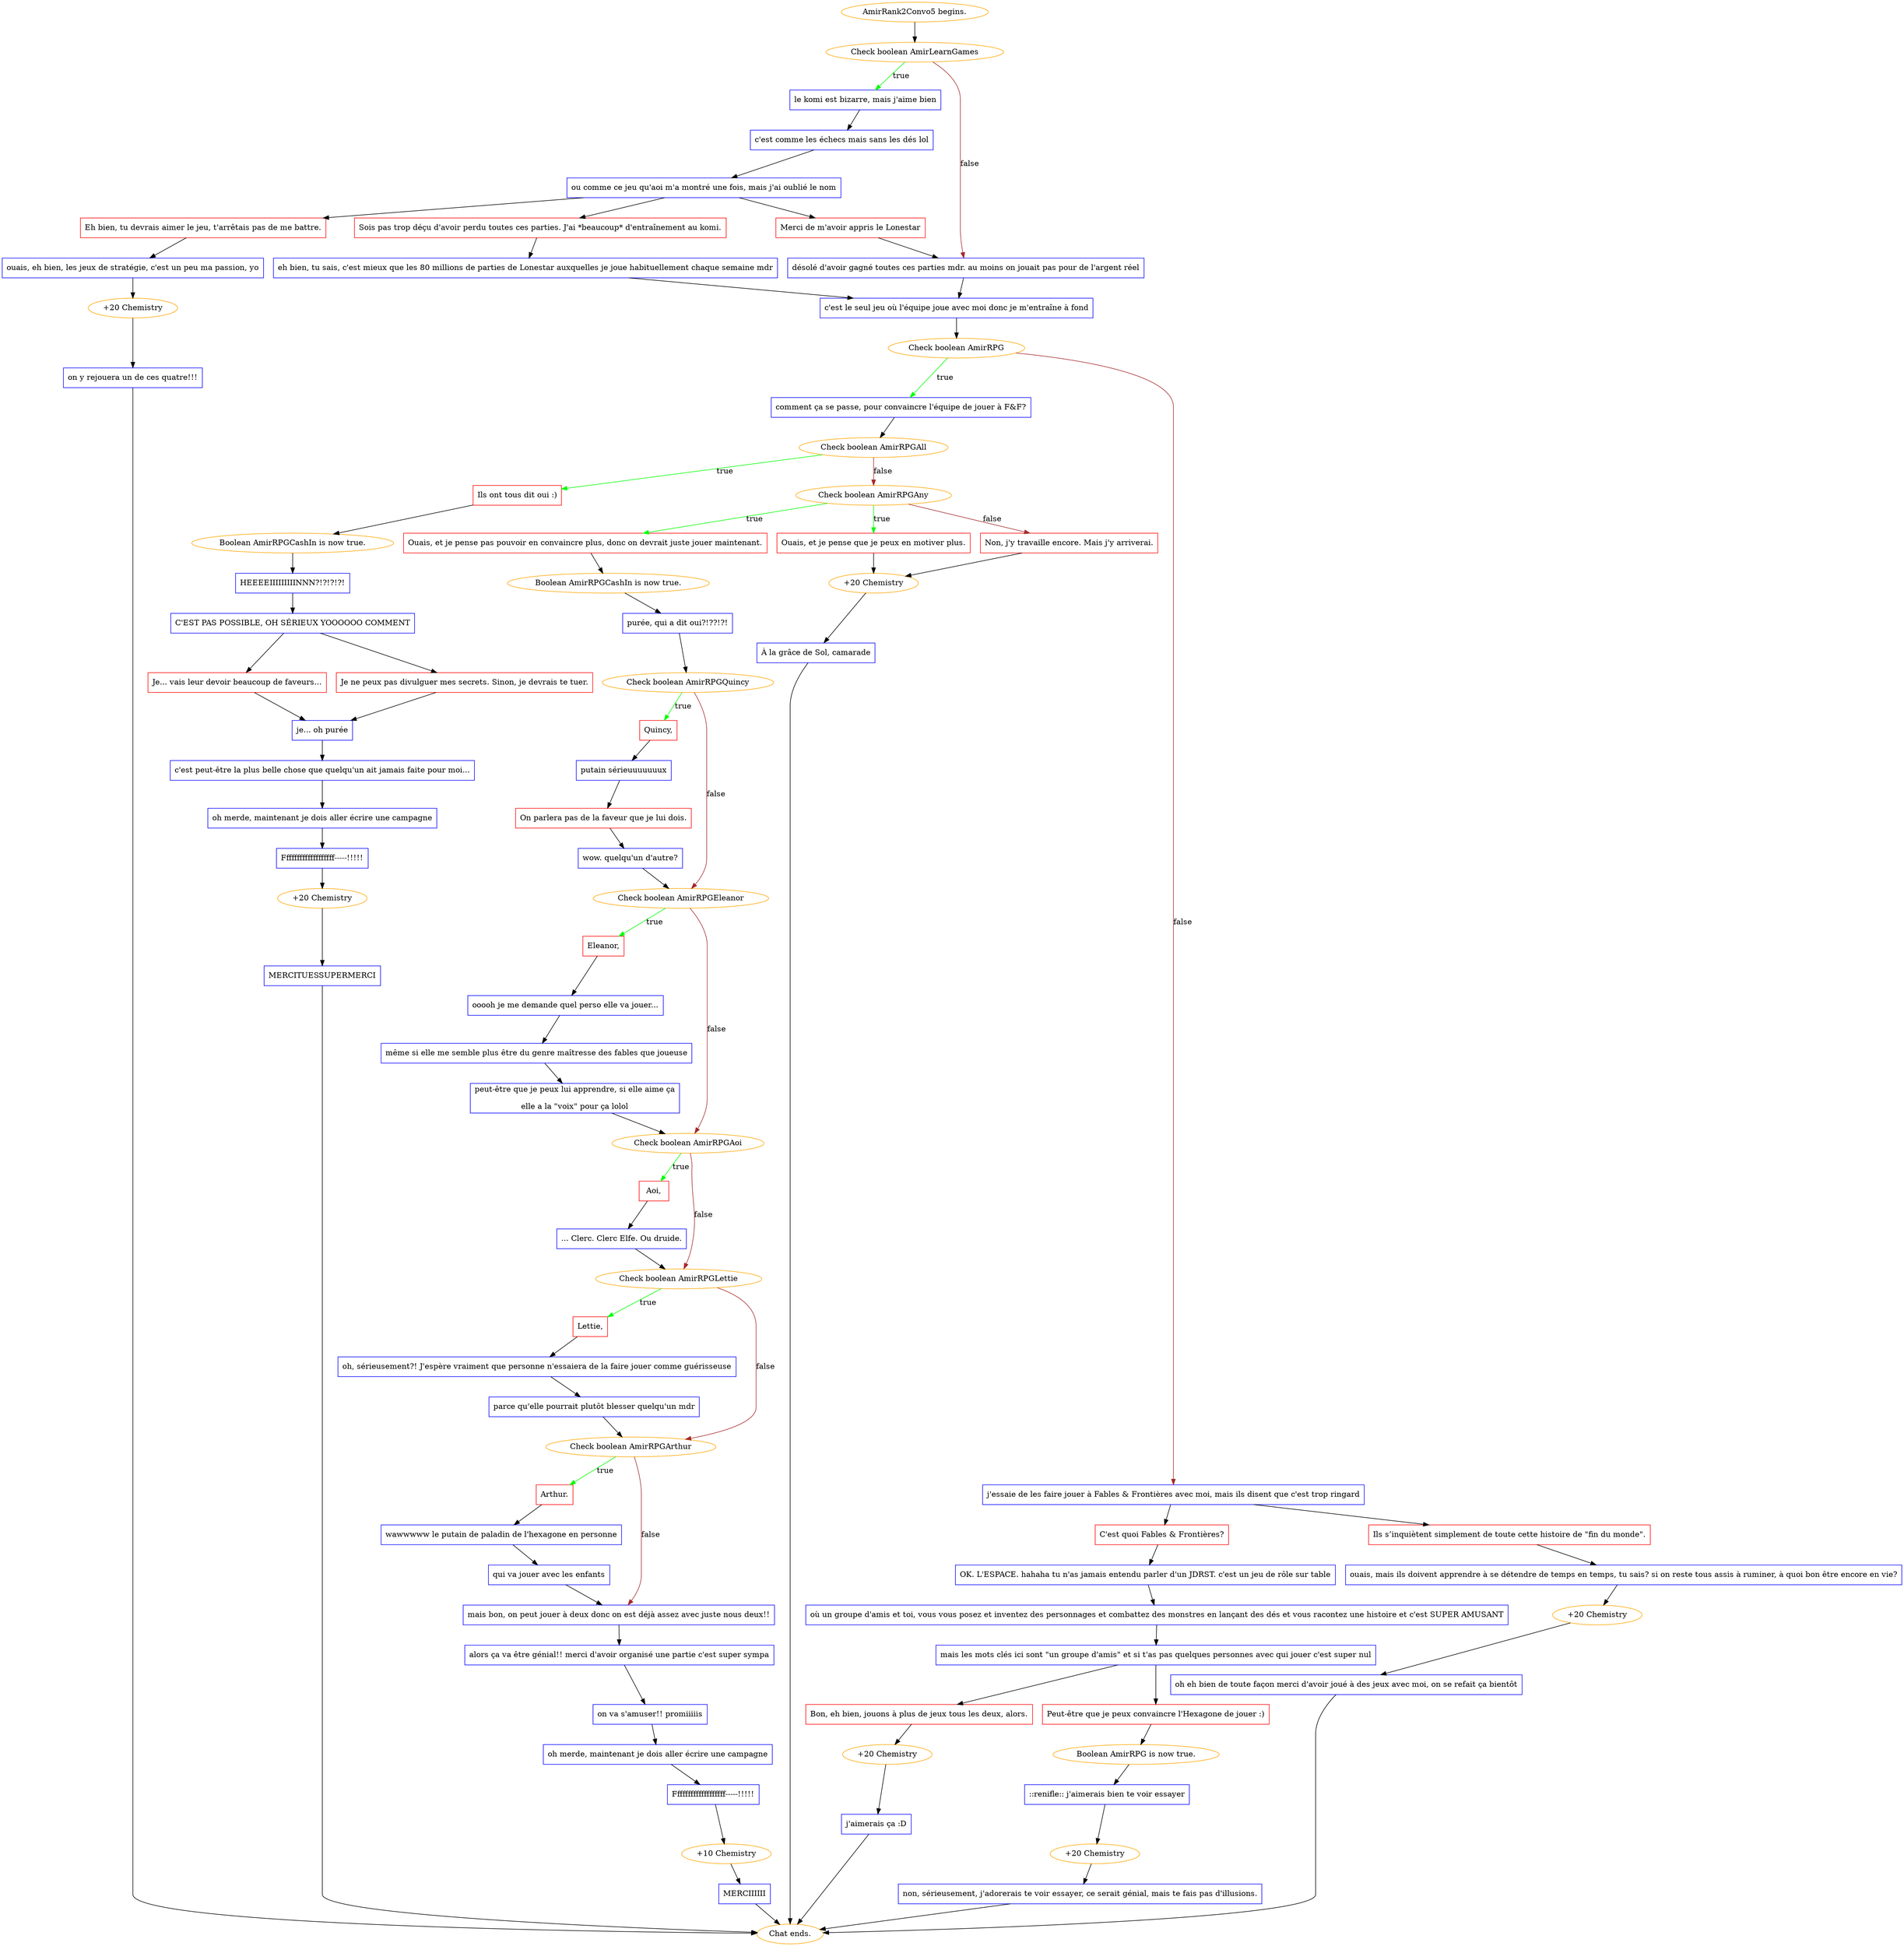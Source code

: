 digraph {
	"AmirRank2Convo5 begins." [color=orange];
		"AmirRank2Convo5 begins." -> j3678822547;
	j3678822547 [label="Check boolean AmirLearnGames",color=orange];
		j3678822547 -> j15284223 [label=true,color=green];
		j3678822547 -> j1854405604 [label=false,color=brown];
	j15284223 [label="le komi est bizarre, mais j'aime bien",shape=box,color=blue];
		j15284223 -> j1044828531;
	j1854405604 [label="désolé d'avoir gagné toutes ces parties mdr. au moins on jouait pas pour de l'argent réel",shape=box,color=blue];
		j1854405604 -> j835655844;
	j1044828531 [label="c'est comme les échecs mais sans les dés lol",shape=box,color=blue];
		j1044828531 -> j622575777;
	j835655844 [label="c'est le seul jeu où l'équipe joue avec moi donc je m'entraîne à fond",shape=box,color=blue];
		j835655844 -> j2492429166;
	j622575777 [label="ou comme ce jeu qu'aoi m'a montré une fois, mais j'ai oublié le nom",shape=box,color=blue];
		j622575777 -> j832548847;
		j622575777 -> j2091251519;
		j622575777 -> j1078179526;
	j2492429166 [label="Check boolean AmirRPG",color=orange];
		j2492429166 -> j1552802567 [label=true,color=green];
		j2492429166 -> j2122929372 [label=false,color=brown];
	j832548847 [label="Eh bien, tu devrais aimer le jeu, t'arrêtais pas de me battre.",shape=box,color=red];
		j832548847 -> j654574607;
	j2091251519 [label="Sois pas trop déçu d'avoir perdu toutes ces parties. J'ai *beaucoup* d'entraînement au komi.",shape=box,color=red];
		j2091251519 -> j322763059;
	j1078179526 [label="Merci de m'avoir appris le Lonestar",shape=box,color=red];
		j1078179526 -> j1854405604;
	j1552802567 [label="comment ça se passe, pour convaincre l'équipe de jouer à F&F?",shape=box,color=blue];
		j1552802567 -> j332737445;
	j2122929372 [label="j'essaie de les faire jouer à Fables & Frontières avec moi, mais ils disent que c'est trop ringard",shape=box,color=blue];
		j2122929372 -> j2121318547;
		j2122929372 -> j4045614078;
	j654574607 [label="ouais, eh bien, les jeux de stratégie, c'est un peu ma passion, yo",shape=box,color=blue];
		j654574607 -> j3065211647;
	j322763059 [label="eh bien, tu sais, c'est mieux que les 80 millions de parties de Lonestar auxquelles je joue habituellement chaque semaine mdr",shape=box,color=blue];
		j322763059 -> j835655844;
	j332737445 [label="Check boolean AmirRPGAll",color=orange];
		j332737445 -> j1900719181 [label=true,color=green];
		j332737445 -> j3665459778 [label=false,color=brown];
	j2121318547 [label="C'est quoi Fables & Frontières?",shape=box,color=red];
		j2121318547 -> j1612764210;
	j4045614078 [label="Ils s’inquiètent simplement de toute cette histoire de \"fin du monde\".",shape=box,color=red];
		j4045614078 -> j33292345;
	j3065211647 [label="+20 Chemistry",color=orange];
		j3065211647 -> j1452714165;
	j1900719181 [label="Ils ont tous dit oui :)",shape=box,color=red];
		j1900719181 -> j2331796606;
	j3665459778 [label="Check boolean AmirRPGAny",color=orange];
		j3665459778 -> j62875597 [label=true,color=green];
		j3665459778 -> j3454559597 [label=true,color=green];
		j3665459778 -> j2168059266 [label=false,color=brown];
	j1612764210 [label="OK. L'ESPACE. hahaha tu n'as jamais entendu parler d'un JDRST. c'est un jeu de rôle sur table",shape=box,color=blue];
		j1612764210 -> j2882161244;
	j33292345 [label="ouais, mais ils doivent apprendre à se détendre de temps en temps, tu sais? si on reste tous assis à ruminer, à quoi bon être encore en vie?",shape=box,color=blue];
		j33292345 -> j1023023038;
	j1452714165 [label="on y rejouera un de ces quatre!!!",shape=box,color=blue];
		j1452714165 -> "Chat ends.";
	j2331796606 [label="Boolean AmirRPGCashIn is now true.",color=orange];
		j2331796606 -> j1359192174;
	j62875597 [label="Ouais, et je pense pas pouvoir en convaincre plus, donc on devrait juste jouer maintenant.",shape=box,color=red];
		j62875597 -> j2820551243;
	j3454559597 [label="Ouais, et je pense que je peux en motiver plus.",shape=box,color=red];
		j3454559597 -> j852437476;
	j2168059266 [label="Non, j'y travaille encore. Mais j'y arriverai.",shape=box,color=red];
		j2168059266 -> j852437476;
	j2882161244 [label="où un groupe d'amis et toi, vous vous posez et inventez des personnages et combattez des monstres en lançant des dés et vous racontez une histoire et c'est SUPER AMUSANT",shape=box,color=blue];
		j2882161244 -> j2304764093;
	j1023023038 [label="+20 Chemistry",color=orange];
		j1023023038 -> j4290242677;
	"Chat ends." [color=orange];
	j1359192174 [label="HEEEEIIIIIIIIINNN?!?!?!?!",shape=box,color=blue];
		j1359192174 -> j1120166539;
	j2820551243 [label="Boolean AmirRPGCashIn is now true.",color=orange];
		j2820551243 -> j3792908605;
	j852437476 [label="+20 Chemistry",color=orange];
		j852437476 -> j2857368318;
	j2304764093 [label="mais les mots clés ici sont \"un groupe d'amis\" et si t'as pas quelques personnes avec qui jouer c'est super nul",shape=box,color=blue];
		j2304764093 -> j3913339564;
		j2304764093 -> j784128516;
	j4290242677 [label="oh eh bien de toute façon merci d'avoir joué à des jeux avec moi, on se refait ça bientôt",shape=box,color=blue];
		j4290242677 -> "Chat ends.";
	j1120166539 [label="C'EST PAS POSSIBLE, OH SÉRIEUX YOOOOOO COMMENT",shape=box,color=blue];
		j1120166539 -> j43495756;
		j1120166539 -> j1569496659;
	j3792908605 [label="purée, qui a dit oui?!??!?!",shape=box,color=blue];
		j3792908605 -> j3139148561;
	j2857368318 [label="À la grâce de Sol, camarade",shape=box,color=blue];
		j2857368318 -> "Chat ends.";
	j3913339564 [label="Bon, eh bien, jouons à plus de jeux tous les deux, alors.",shape=box,color=red];
		j3913339564 -> j904620985;
	j784128516 [label="Peut-être que je peux convaincre l'Hexagone de jouer :)",shape=box,color=red];
		j784128516 -> j1384738601;
	j43495756 [label="Je... vais leur devoir beaucoup de faveurs...",shape=box,color=red];
		j43495756 -> j4055793737;
	j1569496659 [label="Je ne peux pas divulguer mes secrets. Sinon, je devrais te tuer.",shape=box,color=red];
		j1569496659 -> j4055793737;
	j3139148561 [label="Check boolean AmirRPGQuincy",color=orange];
		j3139148561 -> j3122519269 [label=true,color=green];
		j3139148561 -> j4006628925 [label=false,color=brown];
	j904620985 [label="+20 Chemistry",color=orange];
		j904620985 -> j120147916;
	j1384738601 [label="Boolean AmirRPG is now true.",color=orange];
		j1384738601 -> j4095601467;
	j4055793737 [label="je... oh purée",shape=box,color=blue];
		j4055793737 -> j1169530774;
	j3122519269 [label="Quincy,",shape=box,color=red];
		j3122519269 -> j1026442422;
	j4006628925 [label="Check boolean AmirRPGEleanor",color=orange];
		j4006628925 -> j1733620378 [label=true,color=green];
		j4006628925 -> j846053958 [label=false,color=brown];
	j120147916 [label="j'aimerais ça :D",shape=box,color=blue];
		j120147916 -> "Chat ends.";
	j4095601467 [label="::renifle:: j'aimerais bien te voir essayer",shape=box,color=blue];
		j4095601467 -> j157859661;
	j1169530774 [label="c'est peut-être la plus belle chose que quelqu'un ait jamais faite pour moi...",shape=box,color=blue];
		j1169530774 -> j3985823944;
	j1026442422 [label="putain sérieuuuuuuux",shape=box,color=blue];
		j1026442422 -> j1262441866;
	j1733620378 [label="Eleanor,",shape=box,color=red];
		j1733620378 -> j720752752;
	j846053958 [label="Check boolean AmirRPGAoi",color=orange];
		j846053958 -> j3263134028 [label=true,color=green];
		j846053958 -> j1915478911 [label=false,color=brown];
	j157859661 [label="+20 Chemistry",color=orange];
		j157859661 -> j3422851661;
	j3985823944 [label="oh merde, maintenant je dois aller écrire une campagne",shape=box,color=blue];
		j3985823944 -> j3117959857;
	j1262441866 [label="On parlera pas de la faveur que je lui dois.",shape=box,color=red];
		j1262441866 -> j3228388174;
	j720752752 [label="ooooh je me demande quel perso elle va jouer...",shape=box,color=blue];
		j720752752 -> j1733009230;
	j3263134028 [label="Aoi,",shape=box,color=red];
		j3263134028 -> j639695915;
	j1915478911 [label="Check boolean AmirRPGLettie",color=orange];
		j1915478911 -> j2697381093 [label=true,color=green];
		j1915478911 -> j451003049 [label=false,color=brown];
	j3422851661 [label="non, sérieusement, j'adorerais te voir essayer, ce serait génial, mais te fais pas d'illusions.",shape=box,color=blue];
		j3422851661 -> "Chat ends.";
	j3117959857 [label="Fffffffffffffffffff-----!!!!!",shape=box,color=blue];
		j3117959857 -> j1491058596;
	j3228388174 [label="wow. quelqu'un d'autre?",shape=box,color=blue];
		j3228388174 -> j4006628925;
	j1733009230 [label="même si elle me semble plus être du genre maîtresse des fables que joueuse",shape=box,color=blue];
		j1733009230 -> j825166200;
	j639695915 [label="... Clerc. Clerc Elfe. Ou druide.",shape=box,color=blue];
		j639695915 -> j1915478911;
	j2697381093 [label="Lettie,",shape=box,color=red];
		j2697381093 -> j3957427936;
	j451003049 [label="Check boolean AmirRPGArthur",color=orange];
		j451003049 -> j22484944 [label=true,color=green];
		j451003049 -> j4248305692 [label=false,color=brown];
	j1491058596 [label="+20 Chemistry",color=orange];
		j1491058596 -> j554912887;
	j825166200 [label="peut-être que je peux lui apprendre, si elle aime ça
elle a la \"voix\" pour ça lolol",shape=box,color=blue];
		j825166200 -> j846053958;
	j3957427936 [label="oh, sérieusement?! J'espère vraiment que personne n'essaiera de la faire jouer comme guérisseuse",shape=box,color=blue];
		j3957427936 -> j2001364281;
	j22484944 [label="Arthur.",shape=box,color=red];
		j22484944 -> j4089679748;
	j4248305692 [label="mais bon, on peut jouer à deux donc on est déjà assez avec juste nous deux!!",shape=box,color=blue];
		j4248305692 -> j2237134466;
	j554912887 [label="MERCITUESSUPERMERCI",shape=box,color=blue];
		j554912887 -> "Chat ends.";
	j2001364281 [label="parce qu'elle pourrait plutôt blesser quelqu'un mdr",shape=box,color=blue];
		j2001364281 -> j451003049;
	j4089679748 [label="wawwwww le putain de paladin de l'hexagone en personne",shape=box,color=blue];
		j4089679748 -> j3676438864;
	j2237134466 [label="alors ça va être génial!! merci d'avoir organisé une partie c'est super sympa",shape=box,color=blue];
		j2237134466 -> j2638932428;
	j3676438864 [label="qui va jouer avec les enfants",shape=box,color=blue];
		j3676438864 -> j4248305692;
	j2638932428 [label="on va s'amuser!! promiiiiis",shape=box,color=blue];
		j2638932428 -> j1431816959;
	j1431816959 [label="oh merde, maintenant je dois aller écrire une campagne",shape=box,color=blue];
		j1431816959 -> j238926579;
	j238926579 [label="Fffffffffffffffffff-----!!!!!",shape=box,color=blue];
		j238926579 -> j22650387;
	j22650387 [label="+10 Chemistry",color=orange];
		j22650387 -> j1561496708;
	j1561496708 [label="MERCIIIIII",shape=box,color=blue];
		j1561496708 -> "Chat ends.";
}
